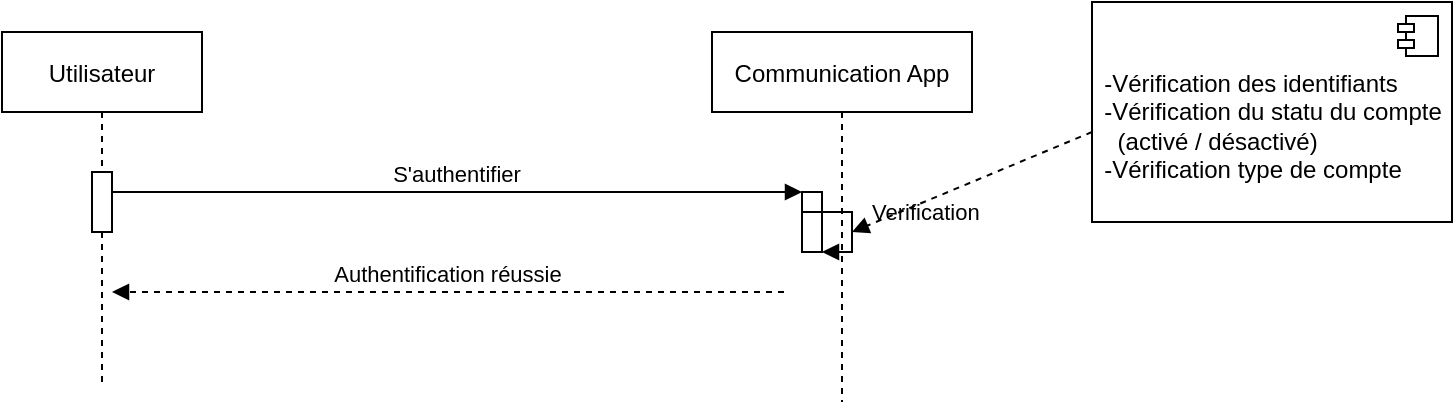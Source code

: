<mxfile version="14.6.13" type="github" pages="5">
  <diagram id="kgpKYQtTHZ0yAKxKKP6v" name="Page-1">
    <mxGraphModel dx="1045" dy="620" grid="1" gridSize="10" guides="1" tooltips="1" connect="1" arrows="1" fold="1" page="1" pageScale="1" pageWidth="850" pageHeight="1100" math="0" shadow="0">
      <root>
        <mxCell id="0" />
        <mxCell id="1" parent="0" />
        <mxCell id="3nuBFxr9cyL0pnOWT2aG-1" value="Utilisateur" style="shape=umlLifeline;perimeter=lifelinePerimeter;container=1;collapsible=0;recursiveResize=0;rounded=0;shadow=0;strokeWidth=1;" parent="1" vertex="1">
          <mxGeometry x="63" y="235" width="100" height="175" as="geometry" />
        </mxCell>
        <mxCell id="3nuBFxr9cyL0pnOWT2aG-2" value="" style="points=[];perimeter=orthogonalPerimeter;rounded=0;shadow=0;strokeWidth=1;" parent="3nuBFxr9cyL0pnOWT2aG-1" vertex="1">
          <mxGeometry x="45" y="70" width="10" height="30" as="geometry" />
        </mxCell>
        <mxCell id="3nuBFxr9cyL0pnOWT2aG-5" value="Communication App" style="shape=umlLifeline;perimeter=lifelinePerimeter;container=1;collapsible=0;recursiveResize=0;rounded=0;shadow=0;strokeWidth=1;" parent="1" vertex="1">
          <mxGeometry x="418" y="235" width="130" height="185" as="geometry" />
        </mxCell>
        <mxCell id="3nuBFxr9cyL0pnOWT2aG-6" value="" style="points=[];perimeter=orthogonalPerimeter;rounded=0;shadow=0;strokeWidth=1;" parent="3nuBFxr9cyL0pnOWT2aG-5" vertex="1">
          <mxGeometry x="45" y="80" width="10" height="30" as="geometry" />
        </mxCell>
        <mxCell id="3nuBFxr9cyL0pnOWT2aG-8" value="S&#39;authentifier" style="verticalAlign=bottom;endArrow=block;entryX=0;entryY=0;shadow=0;strokeWidth=1;" parent="1" source="3nuBFxr9cyL0pnOWT2aG-2" target="3nuBFxr9cyL0pnOWT2aG-6" edge="1">
          <mxGeometry relative="1" as="geometry">
            <mxPoint x="113" y="315" as="sourcePoint" />
            <Array as="points">
              <mxPoint x="188" y="315" />
            </Array>
          </mxGeometry>
        </mxCell>
        <mxCell id="3nuBFxr9cyL0pnOWT2aG-9" value="Authentification réussie" style="verticalAlign=bottom;endArrow=block;shadow=0;strokeWidth=1;rounded=0;dashed=1;" parent="1" edge="1">
          <mxGeometry relative="1" as="geometry">
            <mxPoint x="454" y="365" as="sourcePoint" />
            <mxPoint x="118" y="365" as="targetPoint" />
            <Array as="points">
              <mxPoint x="279" y="365" />
            </Array>
          </mxGeometry>
        </mxCell>
        <mxCell id="LxWpGrZLMJk06Pz4Usji-15" value="Verification&amp;nbsp;" style="edgeStyle=orthogonalEdgeStyle;html=1;align=left;spacingLeft=2;endArrow=block;rounded=0;entryX=1;entryY=1;strokeColor=#000000;entryDx=0;entryDy=0;entryPerimeter=0;" parent="1" target="3nuBFxr9cyL0pnOWT2aG-6" edge="1">
          <mxGeometry x="-0.125" y="-10" relative="1" as="geometry">
            <mxPoint x="463" y="315" as="sourcePoint" />
            <Array as="points">
              <mxPoint x="463" y="325" />
              <mxPoint x="488" y="325" />
              <mxPoint x="488" y="345" />
            </Array>
            <mxPoint x="468" y="335" as="targetPoint" />
            <mxPoint x="10" y="-10" as="offset" />
          </mxGeometry>
        </mxCell>
        <mxCell id="LxWpGrZLMJk06Pz4Usji-19" value="" style="html=1;verticalAlign=bottom;endArrow=block;strokeColor=#000000;exitX=0;exitY=1;exitDx=0;exitDy=0;dashed=1;" parent="1" edge="1">
          <mxGeometry width="80" relative="1" as="geometry">
            <mxPoint x="608" y="285" as="sourcePoint" />
            <mxPoint x="488" y="335" as="targetPoint" />
          </mxGeometry>
        </mxCell>
        <mxCell id="nQvG077Q6Z97pxdQFhXj-211" value="&lt;div style=&quot;text-align: left&quot;&gt;&lt;br&gt;&lt;/div&gt;&lt;div style=&quot;text-align: left&quot;&gt;&lt;span&gt;-Vérification des identifiants&lt;/span&gt;&lt;/div&gt;&lt;div style=&quot;text-align: left&quot;&gt;&lt;span&gt;-Vérification du statu du compte&lt;/span&gt;&lt;/div&gt;&lt;div style=&quot;text-align: left&quot;&gt;&lt;span&gt;&amp;nbsp; (activé / désactivé)&lt;/span&gt;&lt;/div&gt;&lt;div style=&quot;text-align: left&quot;&gt;&lt;span&gt;-Vérification type de compte&lt;/span&gt;&lt;/div&gt;" style="html=1;dropTarget=0;" vertex="1" parent="1">
          <mxGeometry x="608" y="220" width="180" height="110" as="geometry" />
        </mxCell>
        <mxCell id="nQvG077Q6Z97pxdQFhXj-212" value="" style="shape=module;jettyWidth=8;jettyHeight=4;" vertex="1" parent="nQvG077Q6Z97pxdQFhXj-211">
          <mxGeometry x="1" width="20" height="20" relative="1" as="geometry">
            <mxPoint x="-27" y="7" as="offset" />
          </mxGeometry>
        </mxCell>
      </root>
    </mxGraphModel>
  </diagram>
  <diagram id="XLkgii9C2WFCZE07nWrd" name="Page-2">
    <mxGraphModel dx="1269" dy="753" grid="1" gridSize="10" guides="1" tooltips="1" connect="1" arrows="1" fold="1" page="1" pageScale="1" pageWidth="827" pageHeight="1169" math="0" shadow="0">
      <root>
        <mxCell id="py83D3w0sONc9merwJDn-0" />
        <mxCell id="py83D3w0sONc9merwJDn-1" parent="py83D3w0sONc9merwJDn-0" />
        <mxCell id="6Ywxdm_K0rP7M04DCndK-0" value="API Communication App" style="shape=umlLifeline;perimeter=lifelinePerimeter;container=1;collapsible=0;recursiveResize=0;rounded=0;shadow=0;strokeWidth=1;" vertex="1" parent="py83D3w0sONc9merwJDn-1">
          <mxGeometry x="674" y="220" width="135" height="310" as="geometry" />
        </mxCell>
        <mxCell id="6Ywxdm_K0rP7M04DCndK-1" value="Communication App" style="shape=umlLifeline;perimeter=lifelinePerimeter;container=1;collapsible=0;recursiveResize=0;rounded=0;shadow=0;strokeWidth=1;" vertex="1" parent="py83D3w0sONc9merwJDn-1">
          <mxGeometry x="369" y="220" width="120" height="310" as="geometry" />
        </mxCell>
        <mxCell id="6Ywxdm_K0rP7M04DCndK-2" value="Supérieur" style="shape=umlLifeline;perimeter=lifelinePerimeter;container=1;collapsible=0;recursiveResize=0;rounded=0;shadow=0;strokeWidth=1;" vertex="1" parent="py83D3w0sONc9merwJDn-1">
          <mxGeometry x="19" y="220" width="100" height="300" as="geometry" />
        </mxCell>
        <mxCell id="6Ywxdm_K0rP7M04DCndK-3" value="" style="points=[];perimeter=orthogonalPerimeter;rounded=0;shadow=0;strokeWidth=1;" vertex="1" parent="py83D3w0sONc9merwJDn-1">
          <mxGeometry x="64" y="282" width="10" height="30" as="geometry" />
        </mxCell>
        <mxCell id="6Ywxdm_K0rP7M04DCndK-4" value="" style="points=[];perimeter=orthogonalPerimeter;rounded=0;shadow=0;strokeWidth=1;" vertex="1" parent="py83D3w0sONc9merwJDn-1">
          <mxGeometry x="424" y="282" width="10" height="30" as="geometry" />
        </mxCell>
        <mxCell id="6Ywxdm_K0rP7M04DCndK-5" value="Création&amp;nbsp; d&#39;un numéro" style="html=1;verticalAlign=bottom;endArrow=block;strokeColor=#000000;" edge="1" parent="py83D3w0sONc9merwJDn-1">
          <mxGeometry width="80" relative="1" as="geometry">
            <mxPoint x="429" y="282" as="sourcePoint" />
            <mxPoint x="68.5" y="282" as="targetPoint" />
          </mxGeometry>
        </mxCell>
        <mxCell id="6Ywxdm_K0rP7M04DCndK-6" value="True" style="html=1;verticalAlign=bottom;endArrow=block;strokeColor=#000000;entryX=0.3;entryY=1;entryDx=0;entryDy=0;entryPerimeter=0;exitX=1;exitY=0.967;exitDx=0;exitDy=0;exitPerimeter=0;" edge="1" parent="py83D3w0sONc9merwJDn-1">
          <mxGeometry width="80" relative="1" as="geometry">
            <mxPoint x="72" y="311.01" as="sourcePoint" />
            <mxPoint x="425" y="312" as="targetPoint" />
          </mxGeometry>
        </mxCell>
        <mxCell id="6Ywxdm_K0rP7M04DCndK-7" value="" style="points=[];perimeter=orthogonalPerimeter;rounded=0;shadow=0;strokeWidth=1;" vertex="1" parent="py83D3w0sONc9merwJDn-1">
          <mxGeometry x="66.5" y="340" width="10" height="30" as="geometry" />
        </mxCell>
        <mxCell id="6Ywxdm_K0rP7M04DCndK-8" value="" style="points=[];perimeter=orthogonalPerimeter;rounded=0;shadow=0;strokeWidth=1;" vertex="1" parent="py83D3w0sONc9merwJDn-1">
          <mxGeometry x="426.5" y="340" width="10" height="30" as="geometry" />
        </mxCell>
        <mxCell id="6Ywxdm_K0rP7M04DCndK-9" value="Modification des attributs d&#39;un numéro" style="html=1;verticalAlign=bottom;endArrow=block;strokeColor=#000000;" edge="1" parent="py83D3w0sONc9merwJDn-1">
          <mxGeometry width="80" relative="1" as="geometry">
            <mxPoint x="431.5" y="340.0" as="sourcePoint" />
            <mxPoint x="71" y="340.0" as="targetPoint" />
          </mxGeometry>
        </mxCell>
        <mxCell id="6Ywxdm_K0rP7M04DCndK-10" value="True" style="html=1;verticalAlign=bottom;endArrow=block;strokeColor=#000000;entryX=0.3;entryY=1;entryDx=0;entryDy=0;entryPerimeter=0;exitX=1;exitY=0.967;exitDx=0;exitDy=0;exitPerimeter=0;" edge="1" parent="py83D3w0sONc9merwJDn-1">
          <mxGeometry width="80" relative="1" as="geometry">
            <mxPoint x="74.5" y="369.01" as="sourcePoint" />
            <mxPoint x="427.5" y="370.0" as="targetPoint" />
          </mxGeometry>
        </mxCell>
        <mxCell id="6Ywxdm_K0rP7M04DCndK-11" value="" style="points=[];perimeter=orthogonalPerimeter;rounded=0;shadow=0;strokeWidth=1;" vertex="1" parent="py83D3w0sONc9merwJDn-1">
          <mxGeometry x="66.5" y="400.01" width="10" height="30" as="geometry" />
        </mxCell>
        <mxCell id="6Ywxdm_K0rP7M04DCndK-12" value="" style="points=[];perimeter=orthogonalPerimeter;rounded=0;shadow=0;strokeWidth=1;" vertex="1" parent="py83D3w0sONc9merwJDn-1">
          <mxGeometry x="426.5" y="400.01" width="10" height="30" as="geometry" />
        </mxCell>
        <mxCell id="6Ywxdm_K0rP7M04DCndK-13" value="Suppression d&#39;un numéro" style="html=1;verticalAlign=bottom;endArrow=block;strokeColor=#000000;" edge="1" parent="py83D3w0sONc9merwJDn-1">
          <mxGeometry width="80" relative="1" as="geometry">
            <mxPoint x="431.5" y="400.01" as="sourcePoint" />
            <mxPoint x="71" y="400.01" as="targetPoint" />
          </mxGeometry>
        </mxCell>
        <mxCell id="6Ywxdm_K0rP7M04DCndK-14" value="True" style="html=1;verticalAlign=bottom;endArrow=block;strokeColor=#000000;entryX=0.3;entryY=1;entryDx=0;entryDy=0;entryPerimeter=0;exitX=1;exitY=0.967;exitDx=0;exitDy=0;exitPerimeter=0;" edge="1" parent="py83D3w0sONc9merwJDn-1">
          <mxGeometry width="80" relative="1" as="geometry">
            <mxPoint x="74.5" y="429.02" as="sourcePoint" />
            <mxPoint x="427.5" y="430.01" as="targetPoint" />
          </mxGeometry>
        </mxCell>
        <mxCell id="6Ywxdm_K0rP7M04DCndK-15" value="" style="points=[];perimeter=orthogonalPerimeter;rounded=0;shadow=0;strokeWidth=1;" vertex="1" parent="py83D3w0sONc9merwJDn-1">
          <mxGeometry x="739" y="349.01" width="10" height="21" as="geometry" />
        </mxCell>
        <mxCell id="6Ywxdm_K0rP7M04DCndK-16" value="Envoie numéro et&amp;nbsp; Modification" style="html=1;verticalAlign=bottom;endArrow=block;strokeColor=#000000;entryX=0.485;entryY=0.011;entryDx=0;entryDy=0;entryPerimeter=0;" edge="1" parent="py83D3w0sONc9merwJDn-1" target="6Ywxdm_K0rP7M04DCndK-15">
          <mxGeometry width="80" relative="1" as="geometry">
            <mxPoint x="441.5" y="351.33" as="sourcePoint" />
            <mxPoint x="711.5" y="351.51" as="targetPoint" />
          </mxGeometry>
        </mxCell>
        <mxCell id="6Ywxdm_K0rP7M04DCndK-17" value="" style="endArrow=blockThin;endFill=1;endSize=12;html=1;dashed=1;exitX=0.503;exitY=0.673;exitDx=0;exitDy=0;exitPerimeter=0;" edge="1" parent="py83D3w0sONc9merwJDn-1">
          <mxGeometry width="160" relative="1" as="geometry">
            <mxPoint x="744.405" y="370.022" as="sourcePoint" />
            <mxPoint x="441.5" y="368.51" as="targetPoint" />
          </mxGeometry>
        </mxCell>
        <mxCell id="6Ywxdm_K0rP7M04DCndK-18" value="True" style="text;html=1;align=center;verticalAlign=middle;resizable=0;points=[];autosize=1;strokeColor=none;" vertex="1" parent="py83D3w0sONc9merwJDn-1">
          <mxGeometry x="551.5" y="350.51" width="40" height="20" as="geometry" />
        </mxCell>
        <mxCell id="6Ywxdm_K0rP7M04DCndK-19" value="" style="points=[];perimeter=orthogonalPerimeter;rounded=0;shadow=0;strokeWidth=1;" vertex="1" parent="py83D3w0sONc9merwJDn-1">
          <mxGeometry x="739" y="403.33" width="10" height="21" as="geometry" />
        </mxCell>
        <mxCell id="6Ywxdm_K0rP7M04DCndK-20" value="" style="html=1;verticalAlign=bottom;endArrow=block;strokeColor=#000000;entryX=0.485;entryY=0.011;entryDx=0;entryDy=0;entryPerimeter=0;" edge="1" parent="py83D3w0sONc9merwJDn-1" target="6Ywxdm_K0rP7M04DCndK-19">
          <mxGeometry width="80" relative="1" as="geometry">
            <mxPoint x="441.5" y="405.15" as="sourcePoint" />
            <mxPoint x="711.5" y="405.33" as="targetPoint" />
            <Array as="points">
              <mxPoint x="651.5" y="404.01" />
            </Array>
          </mxGeometry>
        </mxCell>
        <mxCell id="6Ywxdm_K0rP7M04DCndK-21" value="Envoie ID numero" style="edgeLabel;html=1;align=center;verticalAlign=middle;resizable=0;points=[];" vertex="1" connectable="0" parent="6Ywxdm_K0rP7M04DCndK-20">
          <mxGeometry x="0.158" y="2" relative="1" as="geometry">
            <mxPoint x="-16" y="-12" as="offset" />
          </mxGeometry>
        </mxCell>
        <mxCell id="6Ywxdm_K0rP7M04DCndK-22" value="" style="endArrow=blockThin;endFill=1;endSize=12;html=1;dashed=1;exitX=0.503;exitY=0.831;exitDx=0;exitDy=0;exitPerimeter=0;" edge="1" parent="py83D3w0sONc9merwJDn-1">
          <mxGeometry width="160" relative="1" as="geometry">
            <mxPoint x="744.405" y="424.374" as="sourcePoint" />
            <mxPoint x="436.5" y="422.51" as="targetPoint" />
          </mxGeometry>
        </mxCell>
        <mxCell id="6Ywxdm_K0rP7M04DCndK-23" value="True" style="text;html=1;align=center;verticalAlign=middle;resizable=0;points=[];autosize=1;strokeColor=none;" vertex="1" parent="py83D3w0sONc9merwJDn-1">
          <mxGeometry x="551.5" y="404.33" width="40" height="20" as="geometry" />
        </mxCell>
        <mxCell id="6Ywxdm_K0rP7M04DCndK-24" value="" style="points=[];perimeter=orthogonalPerimeter;rounded=0;shadow=0;strokeWidth=1;" vertex="1" parent="py83D3w0sONc9merwJDn-1">
          <mxGeometry x="736.5" y="290" width="10" height="21" as="geometry" />
        </mxCell>
        <mxCell id="6Ywxdm_K0rP7M04DCndK-25" value="Envoi de&amp;nbsp; numéro" style="html=1;verticalAlign=bottom;endArrow=block;strokeColor=#000000;entryX=0.485;entryY=0.011;entryDx=0;entryDy=0;entryPerimeter=0;" edge="1" parent="py83D3w0sONc9merwJDn-1" target="6Ywxdm_K0rP7M04DCndK-24">
          <mxGeometry x="-0.008" y="1" width="80" relative="1" as="geometry">
            <mxPoint x="439" y="292.32" as="sourcePoint" />
            <mxPoint x="709" y="292.5" as="targetPoint" />
            <mxPoint x="-1" as="offset" />
          </mxGeometry>
        </mxCell>
        <mxCell id="6Ywxdm_K0rP7M04DCndK-26" value="" style="endArrow=blockThin;endFill=1;endSize=12;html=1;dashed=1;exitX=0.495;exitY=0.321;exitDx=0;exitDy=0;exitPerimeter=0;" edge="1" parent="py83D3w0sONc9merwJDn-1">
          <mxGeometry width="160" relative="1" as="geometry">
            <mxPoint x="740.825" y="310.924" as="sourcePoint" />
            <mxPoint x="439" y="309.5" as="targetPoint" />
          </mxGeometry>
        </mxCell>
        <mxCell id="6Ywxdm_K0rP7M04DCndK-27" value="Information numéro" style="text;html=1;align=center;verticalAlign=middle;resizable=0;points=[];autosize=1;strokeColor=none;" vertex="1" parent="py83D3w0sONc9merwJDn-1">
          <mxGeometry x="509" y="291.5" width="120" height="20" as="geometry" />
        </mxCell>
        <mxCell id="6Ywxdm_K0rP7M04DCndK-28" value="" style="points=[];perimeter=orthogonalPerimeter;rounded=0;shadow=0;strokeWidth=1;" vertex="1" parent="py83D3w0sONc9merwJDn-1">
          <mxGeometry x="66.5" y="460" width="10" height="30" as="geometry" />
        </mxCell>
        <mxCell id="6Ywxdm_K0rP7M04DCndK-29" value="" style="points=[];perimeter=orthogonalPerimeter;rounded=0;shadow=0;strokeWidth=1;" vertex="1" parent="py83D3w0sONc9merwJDn-1">
          <mxGeometry x="426.5" y="460" width="10" height="30" as="geometry" />
        </mxCell>
        <mxCell id="6Ywxdm_K0rP7M04DCndK-30" value="Attribution d&#39;un numéro" style="html=1;verticalAlign=bottom;endArrow=block;strokeColor=#000000;" edge="1" parent="py83D3w0sONc9merwJDn-1">
          <mxGeometry width="80" relative="1" as="geometry">
            <mxPoint x="431.5" y="460.0" as="sourcePoint" />
            <mxPoint x="71" y="460.0" as="targetPoint" />
          </mxGeometry>
        </mxCell>
        <mxCell id="6Ywxdm_K0rP7M04DCndK-31" value="True" style="html=1;verticalAlign=bottom;endArrow=block;strokeColor=#000000;entryX=0.3;entryY=1;entryDx=0;entryDy=0;entryPerimeter=0;exitX=1;exitY=0.967;exitDx=0;exitDy=0;exitPerimeter=0;" edge="1" parent="py83D3w0sONc9merwJDn-1">
          <mxGeometry width="80" relative="1" as="geometry">
            <mxPoint x="74.5" y="489.01" as="sourcePoint" />
            <mxPoint x="427.5" y="490.0" as="targetPoint" />
          </mxGeometry>
        </mxCell>
        <mxCell id="6Ywxdm_K0rP7M04DCndK-32" value="" style="points=[];perimeter=orthogonalPerimeter;rounded=0;shadow=0;strokeWidth=1;" vertex="1" parent="py83D3w0sONc9merwJDn-1">
          <mxGeometry x="739" y="469.01" width="10" height="21" as="geometry" />
        </mxCell>
        <mxCell id="6Ywxdm_K0rP7M04DCndK-33" value="Envoi numéro et ID Utilisateur" style="html=1;verticalAlign=bottom;endArrow=block;strokeColor=#000000;entryX=0.485;entryY=0.011;entryDx=0;entryDy=0;entryPerimeter=0;" edge="1" parent="py83D3w0sONc9merwJDn-1" target="6Ywxdm_K0rP7M04DCndK-32">
          <mxGeometry width="80" relative="1" as="geometry">
            <mxPoint x="441.5" y="471.33" as="sourcePoint" />
            <mxPoint x="711.5" y="471.51" as="targetPoint" />
          </mxGeometry>
        </mxCell>
        <mxCell id="6Ywxdm_K0rP7M04DCndK-34" value="" style="endArrow=blockThin;endFill=1;endSize=12;html=1;dashed=1;exitX=0.477;exitY=0.496;exitDx=0;exitDy=0;exitPerimeter=0;" edge="1" parent="py83D3w0sONc9merwJDn-1">
          <mxGeometry width="160" relative="1" as="geometry">
            <mxPoint x="740.895" y="489.134" as="sourcePoint" />
            <mxPoint x="441.5" y="488.51" as="targetPoint" />
          </mxGeometry>
        </mxCell>
        <mxCell id="6Ywxdm_K0rP7M04DCndK-35" value="Information numéro" style="text;html=1;align=center;verticalAlign=middle;resizable=0;points=[];autosize=1;strokeColor=none;" vertex="1" parent="py83D3w0sONc9merwJDn-1">
          <mxGeometry x="511.5" y="470.51" width="120" height="20" as="geometry" />
        </mxCell>
      </root>
    </mxGraphModel>
  </diagram>
  <diagram id="hR465VxKL99EB0zzIP53" name="Page-3">
    <mxGraphModel dx="888" dy="527" grid="1" gridSize="10" guides="1" tooltips="1" connect="1" arrows="1" fold="1" page="1" pageScale="1" pageWidth="827" pageHeight="1169" math="0" shadow="0">
      <root>
        <mxCell id="O8rrX48du7Tco0QoKG7b-0" />
        <mxCell id="O8rrX48du7Tco0QoKG7b-1" parent="O8rrX48du7Tco0QoKG7b-0" />
        <mxCell id="PkltneUjERe1M2wVwvvq-0" value="API Communication App" style="shape=umlLifeline;perimeter=lifelinePerimeter;container=1;collapsible=0;recursiveResize=0;rounded=0;shadow=0;strokeWidth=1;" vertex="1" parent="O8rrX48du7Tco0QoKG7b-1">
          <mxGeometry x="661" y="130" width="135" height="350" as="geometry" />
        </mxCell>
        <mxCell id="O8rrX48du7Tco0QoKG7b-2" value="Communication App" style="shape=umlLifeline;perimeter=lifelinePerimeter;container=1;collapsible=0;recursiveResize=0;rounded=0;shadow=0;strokeWidth=1;" vertex="1" parent="O8rrX48du7Tco0QoKG7b-1">
          <mxGeometry x="360" y="130" width="120" height="350" as="geometry" />
        </mxCell>
        <mxCell id="O8rrX48du7Tco0QoKG7b-3" value="Employé" style="shape=umlLifeline;perimeter=lifelinePerimeter;container=1;collapsible=0;recursiveResize=0;rounded=0;shadow=0;strokeWidth=1;" vertex="1" parent="O8rrX48du7Tco0QoKG7b-1">
          <mxGeometry x="80" y="130" width="100" height="350" as="geometry" />
        </mxCell>
        <mxCell id="O8rrX48du7Tco0QoKG7b-4" value="alt" style="shape=umlFrame;whiteSpace=wrap;html=1;" vertex="1" parent="O8rrX48du7Tco0QoKG7b-1">
          <mxGeometry x="16" y="370.82" width="780" height="79.18" as="geometry" />
        </mxCell>
        <mxCell id="O8rrX48du7Tco0QoKG7b-5" value="" style="points=[];perimeter=orthogonalPerimeter;rounded=0;shadow=0;strokeWidth=1;" vertex="1" parent="O8rrX48du7Tco0QoKG7b-1">
          <mxGeometry x="415" y="216" width="10" height="30" as="geometry" />
        </mxCell>
        <mxCell id="O8rrX48du7Tco0QoKG7b-6" value="Consulter tache" style="html=1;verticalAlign=bottom;endArrow=block;strokeColor=#000000;" edge="1" parent="O8rrX48du7Tco0QoKG7b-1">
          <mxGeometry width="80" relative="1" as="geometry">
            <mxPoint x="130" y="215" as="sourcePoint" />
            <mxPoint x="415" y="215" as="targetPoint" />
            <Array as="points">
              <mxPoint x="150" y="215" />
              <mxPoint x="230" y="215" />
              <mxPoint x="300" y="215" />
            </Array>
          </mxGeometry>
        </mxCell>
        <mxCell id="O8rrX48du7Tco0QoKG7b-7" value="" style="endArrow=blockThin;endFill=1;endSize=12;html=1;dashed=1;exitX=0.5;exitY=1;exitDx=0;exitDy=0;exitPerimeter=0;" edge="1" parent="O8rrX48du7Tco0QoKG7b-1" source="O8rrX48du7Tco0QoKG7b-5">
          <mxGeometry width="160" relative="1" as="geometry">
            <mxPoint x="435" y="236" as="sourcePoint" />
            <mxPoint x="129.324" y="246" as="targetPoint" />
          </mxGeometry>
        </mxCell>
        <mxCell id="O8rrX48du7Tco0QoKG7b-8" value="" style="points=[];perimeter=orthogonalPerimeter;rounded=0;shadow=0;strokeWidth=1;" vertex="1" parent="O8rrX48du7Tco0QoKG7b-1">
          <mxGeometry x="125" y="216" width="10" height="30" as="geometry" />
        </mxCell>
        <mxCell id="O8rrX48du7Tco0QoKG7b-9" value="Liste des taches" style="text;html=1;align=center;verticalAlign=middle;resizable=0;points=[];autosize=1;strokeColor=none;" vertex="1" parent="O8rrX48du7Tco0QoKG7b-1">
          <mxGeometry x="260" y="226" width="100" height="20" as="geometry" />
        </mxCell>
        <mxCell id="O8rrX48du7Tco0QoKG7b-10" value="" style="points=[];perimeter=orthogonalPerimeter;rounded=0;shadow=0;strokeWidth=1;" vertex="1" parent="O8rrX48du7Tco0QoKG7b-1">
          <mxGeometry x="415" y="276" width="10" height="30" as="geometry" />
        </mxCell>
        <mxCell id="O8rrX48du7Tco0QoKG7b-11" value="" style="points=[];perimeter=orthogonalPerimeter;rounded=0;shadow=0;strokeWidth=1;" vertex="1" parent="O8rrX48du7Tco0QoKG7b-1">
          <mxGeometry x="125" y="276" width="10" height="30" as="geometry" />
        </mxCell>
        <mxCell id="O8rrX48du7Tco0QoKG7b-12" value="" style="endArrow=blockThin;endFill=1;endSize=12;html=1;" edge="1" parent="O8rrX48du7Tco0QoKG7b-1" source="O8rrX48du7Tco0QoKG7b-11">
          <mxGeometry width="160" relative="1" as="geometry">
            <mxPoint x="130" y="266" as="sourcePoint" />
            <mxPoint x="415" y="276" as="targetPoint" />
            <Array as="points">
              <mxPoint x="210" y="276" />
              <mxPoint x="250" y="276" />
              <mxPoint x="280" y="276" />
              <mxPoint x="360" y="276" />
            </Array>
          </mxGeometry>
        </mxCell>
        <mxCell id="O8rrX48du7Tco0QoKG7b-13" value="" style="endArrow=blockThin;endFill=1;endSize=12;html=1;dashed=1;" edge="1" parent="O8rrX48du7Tco0QoKG7b-1">
          <mxGeometry width="160" relative="1" as="geometry">
            <mxPoint x="415" y="306" as="sourcePoint" />
            <mxPoint x="129.75" y="306" as="targetPoint" />
          </mxGeometry>
        </mxCell>
        <mxCell id="O8rrX48du7Tco0QoKG7b-14" value="Modifier Tache" style="text;html=1;align=center;verticalAlign=middle;resizable=0;points=[];autosize=1;strokeColor=none;" vertex="1" parent="O8rrX48du7Tco0QoKG7b-1">
          <mxGeometry x="260" y="256" width="90" height="20" as="geometry" />
        </mxCell>
        <mxCell id="O8rrX48du7Tco0QoKG7b-15" value="True" style="text;html=1;align=center;verticalAlign=middle;resizable=0;points=[];autosize=1;strokeColor=none;" vertex="1" parent="O8rrX48du7Tco0QoKG7b-1">
          <mxGeometry x="275" y="286" width="40" height="20" as="geometry" />
        </mxCell>
        <mxCell id="O8rrX48du7Tco0QoKG7b-16" value="" style="points=[];perimeter=orthogonalPerimeter;rounded=0;shadow=0;strokeWidth=1;" vertex="1" parent="O8rrX48du7Tco0QoKG7b-1">
          <mxGeometry x="415" y="336" width="10" height="30" as="geometry" />
        </mxCell>
        <mxCell id="O8rrX48du7Tco0QoKG7b-17" value="" style="points=[];perimeter=orthogonalPerimeter;rounded=0;shadow=0;strokeWidth=1;" vertex="1" parent="O8rrX48du7Tco0QoKG7b-1">
          <mxGeometry x="125" y="336" width="10" height="30" as="geometry" />
        </mxCell>
        <mxCell id="O8rrX48du7Tco0QoKG7b-18" value="" style="endArrow=blockThin;endFill=1;endSize=12;html=1;" edge="1" parent="O8rrX48du7Tco0QoKG7b-1" source="O8rrX48du7Tco0QoKG7b-17">
          <mxGeometry width="160" relative="1" as="geometry">
            <mxPoint x="130" y="326" as="sourcePoint" />
            <mxPoint x="415" y="338" as="targetPoint" />
            <Array as="points">
              <mxPoint x="210" y="336" />
              <mxPoint x="250" y="336" />
              <mxPoint x="280" y="336" />
              <mxPoint x="360" y="336" />
            </Array>
          </mxGeometry>
        </mxCell>
        <mxCell id="O8rrX48du7Tco0QoKG7b-19" value="" style="endArrow=blockThin;endFill=1;endSize=12;html=1;dashed=1;" edge="1" parent="O8rrX48du7Tco0QoKG7b-1">
          <mxGeometry width="160" relative="1" as="geometry">
            <mxPoint x="415" y="366" as="sourcePoint" />
            <mxPoint x="129.75" y="366" as="targetPoint" />
          </mxGeometry>
        </mxCell>
        <mxCell id="O8rrX48du7Tco0QoKG7b-20" value="Détails Tache créée" style="text;html=1;align=center;verticalAlign=middle;resizable=0;points=[];autosize=1;strokeColor=none;" vertex="1" parent="O8rrX48du7Tco0QoKG7b-1">
          <mxGeometry x="235" y="346" width="120" height="20" as="geometry" />
        </mxCell>
        <mxCell id="O8rrX48du7Tco0QoKG7b-21" value="Création Tache" style="text;html=1;align=center;verticalAlign=middle;resizable=0;points=[];autosize=1;strokeColor=none;" vertex="1" parent="O8rrX48du7Tco0QoKG7b-1">
          <mxGeometry x="250" y="316" width="100" height="20" as="geometry" />
        </mxCell>
        <mxCell id="O8rrX48du7Tco0QoKG7b-22" value="" style="points=[];perimeter=orthogonalPerimeter;rounded=0;shadow=0;strokeWidth=1;" vertex="1" parent="O8rrX48du7Tco0QoKG7b-1">
          <mxGeometry x="415" y="389.82" width="10" height="30" as="geometry" />
        </mxCell>
        <mxCell id="O8rrX48du7Tco0QoKG7b-23" value="" style="points=[];perimeter=orthogonalPerimeter;rounded=0;shadow=0;strokeWidth=1;" vertex="1" parent="O8rrX48du7Tco0QoKG7b-1">
          <mxGeometry x="125" y="389.82" width="10" height="30" as="geometry" />
        </mxCell>
        <mxCell id="O8rrX48du7Tco0QoKG7b-24" value="" style="endArrow=blockThin;endFill=1;endSize=12;html=1;" edge="1" parent="O8rrX48du7Tco0QoKG7b-1" source="O8rrX48du7Tco0QoKG7b-23">
          <mxGeometry width="160" relative="1" as="geometry">
            <mxPoint x="130" y="379.82" as="sourcePoint" />
            <mxPoint x="415" y="390" as="targetPoint" />
            <Array as="points">
              <mxPoint x="210" y="389.82" />
              <mxPoint x="250" y="389.82" />
              <mxPoint x="280" y="389.82" />
              <mxPoint x="360" y="389.82" />
            </Array>
          </mxGeometry>
        </mxCell>
        <mxCell id="O8rrX48du7Tco0QoKG7b-25" value="" style="endArrow=blockThin;endFill=1;endSize=12;html=1;dashed=1;" edge="1" parent="O8rrX48du7Tco0QoKG7b-1">
          <mxGeometry width="160" relative="1" as="geometry">
            <mxPoint x="415" y="420" as="sourcePoint" />
            <mxPoint x="129.75" y="419.82" as="targetPoint" />
          </mxGeometry>
        </mxCell>
        <mxCell id="O8rrX48du7Tco0QoKG7b-26" value="True" style="text;html=1;align=center;verticalAlign=middle;resizable=0;points=[];autosize=1;strokeColor=none;" vertex="1" parent="O8rrX48du7Tco0QoKG7b-1">
          <mxGeometry x="275" y="399.82" width="40" height="20" as="geometry" />
        </mxCell>
        <mxCell id="O8rrX48du7Tco0QoKG7b-27" value="Attribuer Tache" style="text;html=1;align=center;verticalAlign=middle;resizable=0;points=[];autosize=1;strokeColor=none;" vertex="1" parent="O8rrX48du7Tco0QoKG7b-1">
          <mxGeometry x="230" y="370.82" width="100" height="20" as="geometry" />
        </mxCell>
        <mxCell id="O8rrX48du7Tco0QoKG7b-28" value="[Type Compte= &lt;br&gt;Supérieur]" style="text;html=1;align=center;verticalAlign=middle;resizable=0;points=[];autosize=1;strokeColor=none;" vertex="1" parent="O8rrX48du7Tco0QoKG7b-1">
          <mxGeometry x="35" y="410" width="100" height="30" as="geometry" />
        </mxCell>
        <mxCell id="O8rrX48du7Tco0QoKG7b-29" value="" style="points=[];perimeter=orthogonalPerimeter;rounded=0;shadow=0;strokeWidth=1;" vertex="1" parent="O8rrX48du7Tco0QoKG7b-1">
          <mxGeometry x="723.5" y="281.46" width="10" height="21" as="geometry" />
        </mxCell>
        <mxCell id="O8rrX48du7Tco0QoKG7b-30" value="Envoi ID tache, et modification" style="html=1;verticalAlign=bottom;endArrow=block;strokeColor=#000000;entryX=0.485;entryY=0.011;entryDx=0;entryDy=0;entryPerimeter=0;" edge="1" parent="O8rrX48du7Tco0QoKG7b-1" target="O8rrX48du7Tco0QoKG7b-29">
          <mxGeometry width="80" relative="1" as="geometry">
            <mxPoint x="426" y="283.78" as="sourcePoint" />
            <mxPoint x="696" y="283.96" as="targetPoint" />
          </mxGeometry>
        </mxCell>
        <mxCell id="O8rrX48du7Tco0QoKG7b-31" value="" style="endArrow=blockThin;endFill=1;endSize=12;html=1;dashed=1;exitX=0.477;exitY=0.496;exitDx=0;exitDy=0;exitPerimeter=0;" edge="1" parent="O8rrX48du7Tco0QoKG7b-1">
          <mxGeometry width="160" relative="1" as="geometry">
            <mxPoint x="725.395" y="301.584" as="sourcePoint" />
            <mxPoint x="426" y="300.96" as="targetPoint" />
          </mxGeometry>
        </mxCell>
        <mxCell id="O8rrX48du7Tco0QoKG7b-32" value="True" style="text;html=1;align=center;verticalAlign=middle;resizable=0;points=[];autosize=1;strokeColor=none;" vertex="1" parent="O8rrX48du7Tco0QoKG7b-1">
          <mxGeometry x="536" y="282.96" width="40" height="20" as="geometry" />
        </mxCell>
        <mxCell id="O8rrX48du7Tco0QoKG7b-33" value="" style="points=[];perimeter=orthogonalPerimeter;rounded=0;shadow=0;strokeWidth=1;" vertex="1" parent="O8rrX48du7Tco0QoKG7b-1">
          <mxGeometry x="723.5" y="341.46" width="10" height="21" as="geometry" />
        </mxCell>
        <mxCell id="O8rrX48du7Tco0QoKG7b-34" value="Envoi information tache" style="html=1;verticalAlign=bottom;endArrow=block;strokeColor=#000000;entryX=0.485;entryY=0.011;entryDx=0;entryDy=0;entryPerimeter=0;" edge="1" parent="O8rrX48du7Tco0QoKG7b-1" target="O8rrX48du7Tco0QoKG7b-33">
          <mxGeometry width="80" relative="1" as="geometry">
            <mxPoint x="426" y="343.78" as="sourcePoint" />
            <mxPoint x="696" y="343.96" as="targetPoint" />
          </mxGeometry>
        </mxCell>
        <mxCell id="O8rrX48du7Tco0QoKG7b-35" value="" style="endArrow=blockThin;endFill=1;endSize=12;html=1;dashed=1;exitX=0.503;exitY=0.673;exitDx=0;exitDy=0;exitPerimeter=0;" edge="1" parent="O8rrX48du7Tco0QoKG7b-1">
          <mxGeometry width="160" relative="1" as="geometry">
            <mxPoint x="728.905" y="362.472" as="sourcePoint" />
            <mxPoint x="426" y="360.96" as="targetPoint" />
          </mxGeometry>
        </mxCell>
        <mxCell id="O8rrX48du7Tco0QoKG7b-36" value="ID Tache" style="text;html=1;align=center;verticalAlign=middle;resizable=0;points=[];autosize=1;strokeColor=none;" vertex="1" parent="O8rrX48du7Tco0QoKG7b-1">
          <mxGeometry x="526" y="342.96" width="60" height="20" as="geometry" />
        </mxCell>
        <mxCell id="O8rrX48du7Tco0QoKG7b-37" value="" style="points=[];perimeter=orthogonalPerimeter;rounded=0;shadow=0;strokeWidth=1;" vertex="1" parent="O8rrX48du7Tco0QoKG7b-1">
          <mxGeometry x="723.5" y="395.78" width="10" height="21" as="geometry" />
        </mxCell>
        <mxCell id="O8rrX48du7Tco0QoKG7b-38" value="" style="html=1;verticalAlign=bottom;endArrow=block;strokeColor=#000000;entryX=0.485;entryY=0.011;entryDx=0;entryDy=0;entryPerimeter=0;" edge="1" parent="O8rrX48du7Tco0QoKG7b-1" target="O8rrX48du7Tco0QoKG7b-37">
          <mxGeometry width="80" relative="1" as="geometry">
            <mxPoint x="426" y="397.6" as="sourcePoint" />
            <mxPoint x="696" y="397.78" as="targetPoint" />
          </mxGeometry>
        </mxCell>
        <mxCell id="O8rrX48du7Tco0QoKG7b-39" value="Envoi&amp;nbsp; ID Supérieur, ID employé, information tache" style="edgeLabel;html=1;align=center;verticalAlign=middle;resizable=0;points=[];" vertex="1" connectable="0" parent="O8rrX48du7Tco0QoKG7b-38">
          <mxGeometry x="0.158" y="2" relative="1" as="geometry">
            <mxPoint x="-16" y="-12" as="offset" />
          </mxGeometry>
        </mxCell>
        <mxCell id="O8rrX48du7Tco0QoKG7b-40" value="" style="endArrow=blockThin;endFill=1;endSize=12;html=1;dashed=1;exitX=0.503;exitY=0.831;exitDx=0;exitDy=0;exitPerimeter=0;" edge="1" parent="O8rrX48du7Tco0QoKG7b-1">
          <mxGeometry width="160" relative="1" as="geometry">
            <mxPoint x="730.905" y="416.824" as="sourcePoint" />
            <mxPoint x="423" y="414.96" as="targetPoint" />
          </mxGeometry>
        </mxCell>
        <mxCell id="O8rrX48du7Tco0QoKG7b-41" value="True" style="text;html=1;align=center;verticalAlign=middle;resizable=0;points=[];autosize=1;strokeColor=none;" vertex="1" parent="O8rrX48du7Tco0QoKG7b-1">
          <mxGeometry x="536" y="396.78" width="40" height="20" as="geometry" />
        </mxCell>
        <mxCell id="O8rrX48du7Tco0QoKG7b-42" value="" style="points=[];perimeter=orthogonalPerimeter;rounded=0;shadow=0;strokeWidth=1;" vertex="1" parent="O8rrX48du7Tco0QoKG7b-1">
          <mxGeometry x="723.5" y="220.46" width="10" height="21" as="geometry" />
        </mxCell>
        <mxCell id="O8rrX48du7Tco0QoKG7b-43" value="Envoi de ID de l&#39;utilisateur" style="html=1;verticalAlign=bottom;endArrow=block;strokeColor=#000000;entryX=0.485;entryY=0.011;entryDx=0;entryDy=0;entryPerimeter=0;" edge="1" parent="O8rrX48du7Tco0QoKG7b-1" target="O8rrX48du7Tco0QoKG7b-42">
          <mxGeometry width="80" relative="1" as="geometry">
            <mxPoint x="426" y="222.78" as="sourcePoint" />
            <mxPoint x="696" y="222.96" as="targetPoint" />
          </mxGeometry>
        </mxCell>
        <mxCell id="O8rrX48du7Tco0QoKG7b-44" value="" style="endArrow=blockThin;endFill=1;endSize=12;html=1;dashed=1;exitX=0.495;exitY=0.321;exitDx=0;exitDy=0;exitPerimeter=0;" edge="1" parent="O8rrX48du7Tco0QoKG7b-1">
          <mxGeometry width="160" relative="1" as="geometry">
            <mxPoint x="727.825" y="241.384" as="sourcePoint" />
            <mxPoint x="426" y="239.96" as="targetPoint" />
          </mxGeometry>
        </mxCell>
        <mxCell id="O8rrX48du7Tco0QoKG7b-45" value="Liste des taches&amp;nbsp;" style="text;html=1;align=center;verticalAlign=middle;resizable=0;points=[];autosize=1;strokeColor=none;" vertex="1" parent="O8rrX48du7Tco0QoKG7b-1">
          <mxGeometry x="501" y="221.96" width="110" height="20" as="geometry" />
        </mxCell>
      </root>
    </mxGraphModel>
  </diagram>
  <diagram id="XvSBaMHPTziIzfNWIDsp" name="Page-4">
    <mxGraphModel dx="61" dy="527" grid="1" gridSize="10" guides="1" tooltips="1" connect="1" arrows="1" fold="1" page="1" pageScale="1" pageWidth="827" pageHeight="1169" math="0" shadow="0">
      <root>
        <mxCell id="3ZFx33d2AV8vLjo_OPaf-0" />
        <mxCell id="3ZFx33d2AV8vLjo_OPaf-1" parent="3ZFx33d2AV8vLjo_OPaf-0" />
        <mxCell id="3ZFx33d2AV8vLjo_OPaf-2" value="Communication App" style="shape=umlLifeline;perimeter=lifelinePerimeter;container=1;collapsible=0;recursiveResize=0;rounded=0;shadow=0;strokeWidth=1;" vertex="1" parent="3ZFx33d2AV8vLjo_OPaf-1">
          <mxGeometry x="1222.5" y="160" width="115" height="194" as="geometry" />
        </mxCell>
        <mxCell id="3ZFx33d2AV8vLjo_OPaf-3" value="Supérieur" style="shape=umlLifeline;perimeter=lifelinePerimeter;container=1;collapsible=0;recursiveResize=0;rounded=0;shadow=0;strokeWidth=1;" vertex="1" parent="3ZFx33d2AV8vLjo_OPaf-1">
          <mxGeometry x="870" y="174" width="100" height="188" as="geometry" />
        </mxCell>
        <mxCell id="3ZFx33d2AV8vLjo_OPaf-4" value="API Communication App" style="shape=umlLifeline;perimeter=lifelinePerimeter;container=1;collapsible=0;recursiveResize=0;rounded=0;shadow=0;strokeWidth=1;" vertex="1" parent="3ZFx33d2AV8vLjo_OPaf-1">
          <mxGeometry x="1495" y="160" width="135" height="192" as="geometry" />
        </mxCell>
        <mxCell id="3ZFx33d2AV8vLjo_OPaf-5" value="Publication d&#39;une note de Service" style="html=1;verticalAlign=bottom;endArrow=block;strokeColor=#000000;" edge="1" parent="3ZFx33d2AV8vLjo_OPaf-1">
          <mxGeometry width="80" relative="1" as="geometry">
            <mxPoint x="920" y="238" as="sourcePoint" />
            <mxPoint x="1279.5" y="238" as="targetPoint" />
            <Array as="points">
              <mxPoint x="940" y="238" />
              <mxPoint x="1020" y="238" />
              <mxPoint x="1090" y="238" />
            </Array>
          </mxGeometry>
        </mxCell>
        <mxCell id="3ZFx33d2AV8vLjo_OPaf-6" value="" style="endArrow=blockThin;endFill=1;endSize=12;html=1;dashed=1;exitX=0.5;exitY=1;exitDx=0;exitDy=0;exitPerimeter=0;" edge="1" parent="3ZFx33d2AV8vLjo_OPaf-1">
          <mxGeometry width="160" relative="1" as="geometry">
            <mxPoint x="1280" y="283" as="sourcePoint" />
            <mxPoint x="919.5" y="283" as="targetPoint" />
          </mxGeometry>
        </mxCell>
        <mxCell id="3ZFx33d2AV8vLjo_OPaf-7" value="" style="points=[];perimeter=orthogonalPerimeter;rounded=0;shadow=0;strokeWidth=1;" vertex="1" parent="3ZFx33d2AV8vLjo_OPaf-1">
          <mxGeometry x="915" y="239" width="10" height="43" as="geometry" />
        </mxCell>
        <mxCell id="3ZFx33d2AV8vLjo_OPaf-8" value="Publier" style="text;html=1;align=center;verticalAlign=middle;resizable=0;points=[];autosize=1;strokeColor=none;" vertex="1" parent="3ZFx33d2AV8vLjo_OPaf-1">
          <mxGeometry x="1075" y="264" width="50" height="20" as="geometry" />
        </mxCell>
        <mxCell id="3ZFx33d2AV8vLjo_OPaf-9" value="" style="points=[];perimeter=orthogonalPerimeter;rounded=0;shadow=0;strokeWidth=1;" vertex="1" parent="3ZFx33d2AV8vLjo_OPaf-1">
          <mxGeometry x="1275" y="239" width="10" height="43" as="geometry" />
        </mxCell>
        <mxCell id="3ZFx33d2AV8vLjo_OPaf-10" value="Modification d&#39;une note de Service" style="html=1;verticalAlign=bottom;endArrow=block;strokeColor=#000000;" edge="1" parent="3ZFx33d2AV8vLjo_OPaf-1">
          <mxGeometry width="80" relative="1" as="geometry">
            <mxPoint x="920" y="317.91" as="sourcePoint" />
            <mxPoint x="1279.5" y="317.91" as="targetPoint" />
            <Array as="points">
              <mxPoint x="940" y="317.91" />
              <mxPoint x="1020" y="317.91" />
              <mxPoint x="1090" y="317.91" />
            </Array>
          </mxGeometry>
        </mxCell>
        <mxCell id="3ZFx33d2AV8vLjo_OPaf-11" value="" style="endArrow=blockThin;endFill=1;endSize=12;html=1;dashed=1;exitX=0.5;exitY=1;exitDx=0;exitDy=0;exitPerimeter=0;" edge="1" parent="3ZFx33d2AV8vLjo_OPaf-1">
          <mxGeometry width="160" relative="1" as="geometry">
            <mxPoint x="1280" y="348.91" as="sourcePoint" />
            <mxPoint x="919.5" y="348.91" as="targetPoint" />
          </mxGeometry>
        </mxCell>
        <mxCell id="3ZFx33d2AV8vLjo_OPaf-12" value="" style="points=[];perimeter=orthogonalPerimeter;rounded=0;shadow=0;strokeWidth=1;" vertex="1" parent="3ZFx33d2AV8vLjo_OPaf-1">
          <mxGeometry x="915" y="318.91" width="10" height="30" as="geometry" />
        </mxCell>
        <mxCell id="3ZFx33d2AV8vLjo_OPaf-13" value="Modifier" style="text;html=1;align=center;verticalAlign=middle;resizable=0;points=[];autosize=1;strokeColor=none;" vertex="1" parent="3ZFx33d2AV8vLjo_OPaf-1">
          <mxGeometry x="1070" y="328.91" width="60" height="20" as="geometry" />
        </mxCell>
        <mxCell id="3ZFx33d2AV8vLjo_OPaf-14" value="" style="points=[];perimeter=orthogonalPerimeter;rounded=0;shadow=0;strokeWidth=1;" vertex="1" parent="3ZFx33d2AV8vLjo_OPaf-1">
          <mxGeometry x="1275" y="318.91" width="10" height="30" as="geometry" />
        </mxCell>
        <mxCell id="3ZFx33d2AV8vLjo_OPaf-15" value="" style="points=[];perimeter=orthogonalPerimeter;rounded=0;shadow=0;strokeWidth=1;" vertex="1" parent="3ZFx33d2AV8vLjo_OPaf-1">
          <mxGeometry x="1557.5" y="250" width="10" height="21" as="geometry" />
        </mxCell>
        <mxCell id="3ZFx33d2AV8vLjo_OPaf-16" value="Création de la note de service" style="html=1;verticalAlign=bottom;endArrow=block;strokeColor=#000000;entryX=0.485;entryY=0.011;entryDx=0;entryDy=0;entryPerimeter=0;" edge="1" parent="3ZFx33d2AV8vLjo_OPaf-1" target="3ZFx33d2AV8vLjo_OPaf-15">
          <mxGeometry width="80" relative="1" as="geometry">
            <mxPoint x="1285" y="252.82" as="sourcePoint" />
            <mxPoint x="1555" y="253" as="targetPoint" />
          </mxGeometry>
        </mxCell>
        <mxCell id="3ZFx33d2AV8vLjo_OPaf-17" value="" style="endArrow=blockThin;endFill=1;endSize=12;html=1;dashed=1;exitX=0.481;exitY=0.574;exitDx=0;exitDy=0;exitPerimeter=0;" edge="1" parent="3ZFx33d2AV8vLjo_OPaf-1" source="3ZFx33d2AV8vLjo_OPaf-4">
          <mxGeometry width="160" relative="1" as="geometry">
            <mxPoint x="1555" y="282" as="sourcePoint" />
            <mxPoint x="1285" y="270" as="targetPoint" />
          </mxGeometry>
        </mxCell>
        <mxCell id="3ZFx33d2AV8vLjo_OPaf-18" value="True" style="text;html=1;align=center;verticalAlign=middle;resizable=0;points=[];autosize=1;strokeColor=none;" vertex="1" parent="3ZFx33d2AV8vLjo_OPaf-1">
          <mxGeometry x="1395" y="252" width="40" height="20" as="geometry" />
        </mxCell>
        <mxCell id="3ZFx33d2AV8vLjo_OPaf-19" value="" style="points=[];perimeter=orthogonalPerimeter;rounded=0;shadow=0;strokeWidth=1;" vertex="1" parent="3ZFx33d2AV8vLjo_OPaf-1">
          <mxGeometry x="1557.5" y="318.91" width="10" height="21" as="geometry" />
        </mxCell>
        <mxCell id="3ZFx33d2AV8vLjo_OPaf-20" value="Modification de la note de service" style="html=1;verticalAlign=bottom;endArrow=block;strokeColor=#000000;entryX=0.485;entryY=0.011;entryDx=0;entryDy=0;entryPerimeter=0;" edge="1" parent="3ZFx33d2AV8vLjo_OPaf-1" target="3ZFx33d2AV8vLjo_OPaf-19">
          <mxGeometry width="80" relative="1" as="geometry">
            <mxPoint x="1285" y="321.73" as="sourcePoint" />
            <mxPoint x="1555" y="321.91" as="targetPoint" />
          </mxGeometry>
        </mxCell>
        <mxCell id="3ZFx33d2AV8vLjo_OPaf-21" value="" style="endArrow=blockThin;endFill=1;endSize=12;html=1;dashed=1;exitX=0.481;exitY=0.574;exitDx=0;exitDy=0;exitPerimeter=0;" edge="1" parent="3ZFx33d2AV8vLjo_OPaf-1">
          <mxGeometry width="160" relative="1" as="geometry">
            <mxPoint x="1559.935" y="339.118" as="sourcePoint" />
            <mxPoint x="1285" y="338.91" as="targetPoint" />
          </mxGeometry>
        </mxCell>
        <mxCell id="3ZFx33d2AV8vLjo_OPaf-22" value="True" style="text;html=1;align=center;verticalAlign=middle;resizable=0;points=[];autosize=1;strokeColor=none;" vertex="1" parent="3ZFx33d2AV8vLjo_OPaf-1">
          <mxGeometry x="1395" y="320.91" width="40" height="20" as="geometry" />
        </mxCell>
      </root>
    </mxGraphModel>
  </diagram>
  <diagram id="9DlRMom5_IF1S97Ls2tZ" name="Page-5">
    <mxGraphModel dx="61" dy="527" grid="1" gridSize="10" guides="1" tooltips="1" connect="1" arrows="1" fold="1" page="1" pageScale="1" pageWidth="827" pageHeight="1169" math="0" shadow="0">
      <root>
        <mxCell id="wffdwIWtCZuyjEUuqT53-0" />
        <mxCell id="wffdwIWtCZuyjEUuqT53-1" parent="wffdwIWtCZuyjEUuqT53-0" />
        <mxCell id="wffdwIWtCZuyjEUuqT53-2" value="API Communication App" style="shape=umlLifeline;perimeter=lifelinePerimeter;container=1;collapsible=0;recursiveResize=0;rounded=0;shadow=0;strokeWidth=1;" vertex="1" parent="wffdwIWtCZuyjEUuqT53-1">
          <mxGeometry x="1486" y="240" width="135" height="192" as="geometry" />
        </mxCell>
        <mxCell id="wffdwIWtCZuyjEUuqT53-3" value="Supérieur" style="shape=umlLifeline;perimeter=lifelinePerimeter;container=1;collapsible=0;recursiveResize=0;rounded=0;shadow=0;strokeWidth=1;" vertex="1" parent="wffdwIWtCZuyjEUuqT53-1">
          <mxGeometry x="861" y="254.5" width="100" height="135" as="geometry" />
        </mxCell>
        <mxCell id="wffdwIWtCZuyjEUuqT53-4" value="Communication App" style="shape=umlLifeline;perimeter=lifelinePerimeter;container=1;collapsible=0;recursiveResize=0;rounded=0;shadow=0;strokeWidth=1;" vertex="1" parent="wffdwIWtCZuyjEUuqT53-1">
          <mxGeometry x="1213.5" y="248.5" width="115" height="145" as="geometry" />
        </mxCell>
        <mxCell id="wffdwIWtCZuyjEUuqT53-5" value="Création des conférences téléphonique" style="html=1;verticalAlign=bottom;endArrow=block;strokeColor=#000000;" edge="1" parent="wffdwIWtCZuyjEUuqT53-1">
          <mxGeometry width="80" relative="1" as="geometry">
            <mxPoint x="911" y="318.5" as="sourcePoint" />
            <mxPoint x="1270.5" y="318.5" as="targetPoint" />
            <Array as="points">
              <mxPoint x="931" y="318.5" />
              <mxPoint x="1011" y="318.5" />
              <mxPoint x="1081" y="318.5" />
            </Array>
          </mxGeometry>
        </mxCell>
        <mxCell id="wffdwIWtCZuyjEUuqT53-6" value="" style="endArrow=blockThin;endFill=1;endSize=12;html=1;dashed=1;exitX=0.5;exitY=1;exitDx=0;exitDy=0;exitPerimeter=0;" edge="1" parent="wffdwIWtCZuyjEUuqT53-1">
          <mxGeometry width="160" relative="1" as="geometry">
            <mxPoint x="1271.5" y="363.5" as="sourcePoint" />
            <mxPoint x="911" y="363.5" as="targetPoint" />
          </mxGeometry>
        </mxCell>
        <mxCell id="wffdwIWtCZuyjEUuqT53-7" value="" style="points=[];perimeter=orthogonalPerimeter;rounded=0;shadow=0;strokeWidth=1;" vertex="1" parent="wffdwIWtCZuyjEUuqT53-1">
          <mxGeometry x="906" y="319.5" width="10" height="44" as="geometry" />
        </mxCell>
        <mxCell id="wffdwIWtCZuyjEUuqT53-8" value="Numero de la salle de conférence" style="text;html=1;align=center;verticalAlign=middle;resizable=0;points=[];autosize=1;strokeColor=none;" vertex="1" parent="wffdwIWtCZuyjEUuqT53-1">
          <mxGeometry x="996" y="329.5" width="190" height="20" as="geometry" />
        </mxCell>
        <mxCell id="wffdwIWtCZuyjEUuqT53-9" value="" style="points=[];perimeter=orthogonalPerimeter;rounded=0;shadow=0;strokeWidth=1;" vertex="1" parent="wffdwIWtCZuyjEUuqT53-1">
          <mxGeometry x="1266" y="319.5" width="10" height="44" as="geometry" />
        </mxCell>
        <mxCell id="wffdwIWtCZuyjEUuqT53-10" value="" style="points=[];perimeter=orthogonalPerimeter;rounded=0;shadow=0;strokeWidth=1;" vertex="1" parent="wffdwIWtCZuyjEUuqT53-1">
          <mxGeometry x="1548.5" y="330.91" width="10" height="32.59" as="geometry" />
        </mxCell>
        <mxCell id="wffdwIWtCZuyjEUuqT53-11" value="Envoi ID Equipe" style="html=1;verticalAlign=bottom;endArrow=block;strokeColor=#000000;entryX=0.485;entryY=0.011;entryDx=0;entryDy=0;entryPerimeter=0;" edge="1" parent="wffdwIWtCZuyjEUuqT53-1" target="wffdwIWtCZuyjEUuqT53-10">
          <mxGeometry width="80" relative="1" as="geometry">
            <mxPoint x="1276" y="333.73" as="sourcePoint" />
            <mxPoint x="1546" y="333.91" as="targetPoint" />
          </mxGeometry>
        </mxCell>
        <mxCell id="wffdwIWtCZuyjEUuqT53-12" value="" style="endArrow=blockThin;endFill=1;endSize=12;html=1;dashed=1;exitX=0.481;exitY=0.574;exitDx=0;exitDy=0;exitPerimeter=0;" edge="1" parent="wffdwIWtCZuyjEUuqT53-1">
          <mxGeometry width="160" relative="1" as="geometry">
            <mxPoint x="1550.935" y="362.528" as="sourcePoint" />
            <mxPoint x="1276" y="362.32" as="targetPoint" />
          </mxGeometry>
        </mxCell>
        <mxCell id="wffdwIWtCZuyjEUuqT53-13" value="Distribution Details Conference" style="edgeLabel;html=1;align=center;verticalAlign=middle;resizable=0;points=[];" vertex="1" connectable="0" parent="wffdwIWtCZuyjEUuqT53-12">
          <mxGeometry x="0.129" y="-3" relative="1" as="geometry">
            <mxPoint x="10" y="-7" as="offset" />
          </mxGeometry>
        </mxCell>
      </root>
    </mxGraphModel>
  </diagram>
</mxfile>
